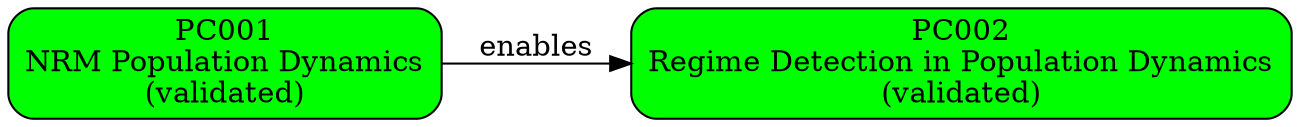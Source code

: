 digraph TEG {
  rankdir=LR;
  node [shape=box, style=rounded];

  "PC001" [label="PC001\nNRM Population Dynamics\n(validated)", fillcolor=green, style="rounded,filled"];
  "PC002" [label="PC002\nRegime Detection in Population Dynamics\n(validated)", fillcolor=green, style="rounded,filled"];

  "PC001" -> "PC002" [label="enables"];
}